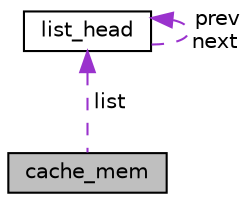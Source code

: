 digraph "cache_mem"
{
  edge [fontname="Helvetica",fontsize="10",labelfontname="Helvetica",labelfontsize="10"];
  node [fontname="Helvetica",fontsize="10",shape=record];
  Node1 [label="cache_mem",height=0.2,width=0.4,color="black", fillcolor="grey75", style="filled", fontcolor="black"];
  Node2 -> Node1 [dir="back",color="darkorchid3",fontsize="10",style="dashed",label=" list" ];
  Node2 [label="list_head",height=0.2,width=0.4,color="black", fillcolor="white", style="filled",URL="$structlist__head.html"];
  Node2 -> Node2 [dir="back",color="darkorchid3",fontsize="10",style="dashed",label=" prev\nnext" ];
}
